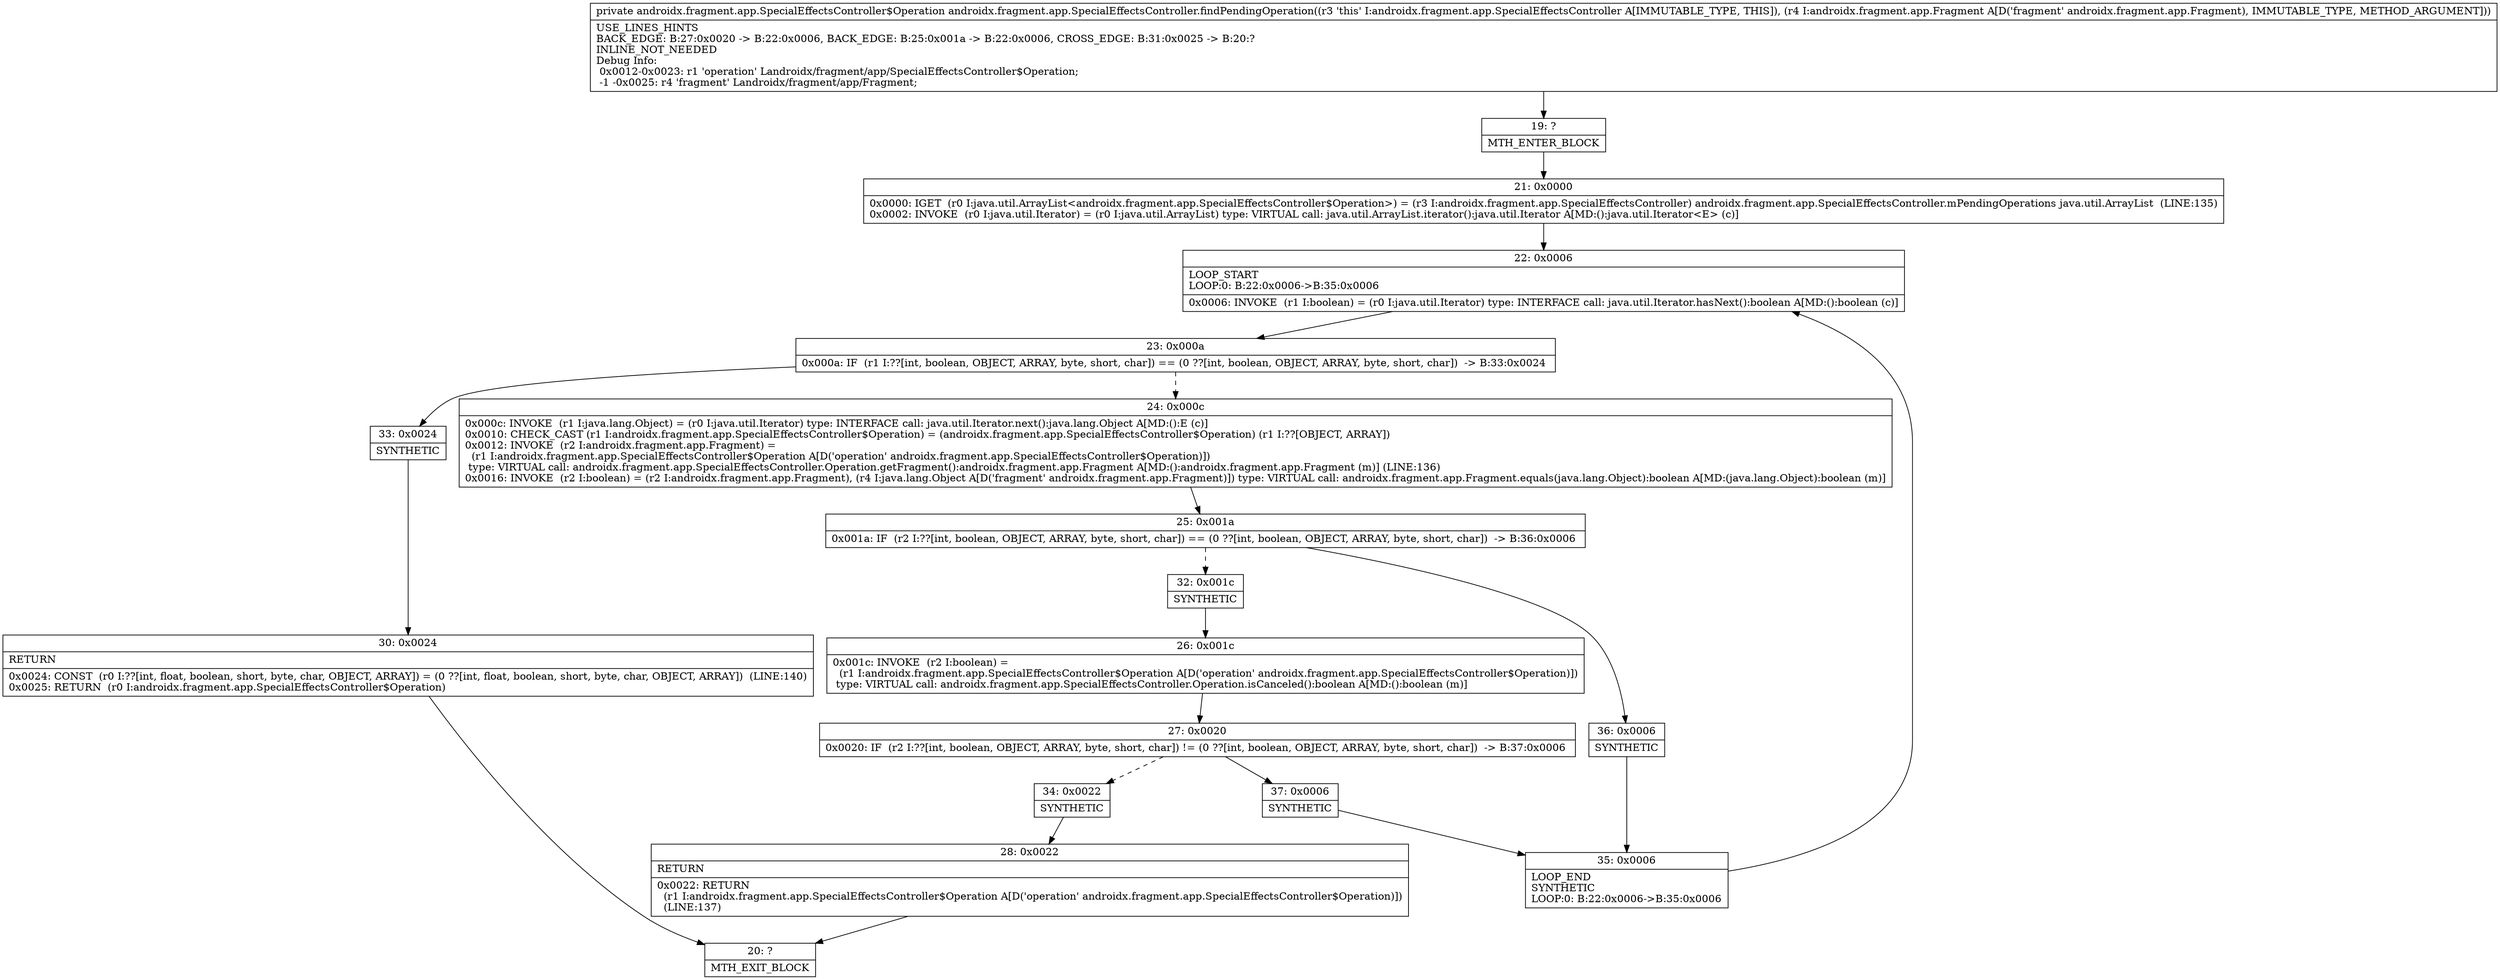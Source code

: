 digraph "CFG forandroidx.fragment.app.SpecialEffectsController.findPendingOperation(Landroidx\/fragment\/app\/Fragment;)Landroidx\/fragment\/app\/SpecialEffectsController$Operation;" {
Node_19 [shape=record,label="{19\:\ ?|MTH_ENTER_BLOCK\l}"];
Node_21 [shape=record,label="{21\:\ 0x0000|0x0000: IGET  (r0 I:java.util.ArrayList\<androidx.fragment.app.SpecialEffectsController$Operation\>) = (r3 I:androidx.fragment.app.SpecialEffectsController) androidx.fragment.app.SpecialEffectsController.mPendingOperations java.util.ArrayList  (LINE:135)\l0x0002: INVOKE  (r0 I:java.util.Iterator) = (r0 I:java.util.ArrayList) type: VIRTUAL call: java.util.ArrayList.iterator():java.util.Iterator A[MD:():java.util.Iterator\<E\> (c)]\l}"];
Node_22 [shape=record,label="{22\:\ 0x0006|LOOP_START\lLOOP:0: B:22:0x0006\-\>B:35:0x0006\l|0x0006: INVOKE  (r1 I:boolean) = (r0 I:java.util.Iterator) type: INTERFACE call: java.util.Iterator.hasNext():boolean A[MD:():boolean (c)]\l}"];
Node_23 [shape=record,label="{23\:\ 0x000a|0x000a: IF  (r1 I:??[int, boolean, OBJECT, ARRAY, byte, short, char]) == (0 ??[int, boolean, OBJECT, ARRAY, byte, short, char])  \-\> B:33:0x0024 \l}"];
Node_24 [shape=record,label="{24\:\ 0x000c|0x000c: INVOKE  (r1 I:java.lang.Object) = (r0 I:java.util.Iterator) type: INTERFACE call: java.util.Iterator.next():java.lang.Object A[MD:():E (c)]\l0x0010: CHECK_CAST (r1 I:androidx.fragment.app.SpecialEffectsController$Operation) = (androidx.fragment.app.SpecialEffectsController$Operation) (r1 I:??[OBJECT, ARRAY]) \l0x0012: INVOKE  (r2 I:androidx.fragment.app.Fragment) = \l  (r1 I:androidx.fragment.app.SpecialEffectsController$Operation A[D('operation' androidx.fragment.app.SpecialEffectsController$Operation)])\l type: VIRTUAL call: androidx.fragment.app.SpecialEffectsController.Operation.getFragment():androidx.fragment.app.Fragment A[MD:():androidx.fragment.app.Fragment (m)] (LINE:136)\l0x0016: INVOKE  (r2 I:boolean) = (r2 I:androidx.fragment.app.Fragment), (r4 I:java.lang.Object A[D('fragment' androidx.fragment.app.Fragment)]) type: VIRTUAL call: androidx.fragment.app.Fragment.equals(java.lang.Object):boolean A[MD:(java.lang.Object):boolean (m)]\l}"];
Node_25 [shape=record,label="{25\:\ 0x001a|0x001a: IF  (r2 I:??[int, boolean, OBJECT, ARRAY, byte, short, char]) == (0 ??[int, boolean, OBJECT, ARRAY, byte, short, char])  \-\> B:36:0x0006 \l}"];
Node_32 [shape=record,label="{32\:\ 0x001c|SYNTHETIC\l}"];
Node_26 [shape=record,label="{26\:\ 0x001c|0x001c: INVOKE  (r2 I:boolean) = \l  (r1 I:androidx.fragment.app.SpecialEffectsController$Operation A[D('operation' androidx.fragment.app.SpecialEffectsController$Operation)])\l type: VIRTUAL call: androidx.fragment.app.SpecialEffectsController.Operation.isCanceled():boolean A[MD:():boolean (m)]\l}"];
Node_27 [shape=record,label="{27\:\ 0x0020|0x0020: IF  (r2 I:??[int, boolean, OBJECT, ARRAY, byte, short, char]) != (0 ??[int, boolean, OBJECT, ARRAY, byte, short, char])  \-\> B:37:0x0006 \l}"];
Node_34 [shape=record,label="{34\:\ 0x0022|SYNTHETIC\l}"];
Node_28 [shape=record,label="{28\:\ 0x0022|RETURN\l|0x0022: RETURN  \l  (r1 I:androidx.fragment.app.SpecialEffectsController$Operation A[D('operation' androidx.fragment.app.SpecialEffectsController$Operation)])\l  (LINE:137)\l}"];
Node_20 [shape=record,label="{20\:\ ?|MTH_EXIT_BLOCK\l}"];
Node_37 [shape=record,label="{37\:\ 0x0006|SYNTHETIC\l}"];
Node_35 [shape=record,label="{35\:\ 0x0006|LOOP_END\lSYNTHETIC\lLOOP:0: B:22:0x0006\-\>B:35:0x0006\l}"];
Node_36 [shape=record,label="{36\:\ 0x0006|SYNTHETIC\l}"];
Node_33 [shape=record,label="{33\:\ 0x0024|SYNTHETIC\l}"];
Node_30 [shape=record,label="{30\:\ 0x0024|RETURN\l|0x0024: CONST  (r0 I:??[int, float, boolean, short, byte, char, OBJECT, ARRAY]) = (0 ??[int, float, boolean, short, byte, char, OBJECT, ARRAY])  (LINE:140)\l0x0025: RETURN  (r0 I:androidx.fragment.app.SpecialEffectsController$Operation) \l}"];
MethodNode[shape=record,label="{private androidx.fragment.app.SpecialEffectsController$Operation androidx.fragment.app.SpecialEffectsController.findPendingOperation((r3 'this' I:androidx.fragment.app.SpecialEffectsController A[IMMUTABLE_TYPE, THIS]), (r4 I:androidx.fragment.app.Fragment A[D('fragment' androidx.fragment.app.Fragment), IMMUTABLE_TYPE, METHOD_ARGUMENT]))  | USE_LINES_HINTS\lBACK_EDGE: B:27:0x0020 \-\> B:22:0x0006, BACK_EDGE: B:25:0x001a \-\> B:22:0x0006, CROSS_EDGE: B:31:0x0025 \-\> B:20:?\lINLINE_NOT_NEEDED\lDebug Info:\l  0x0012\-0x0023: r1 'operation' Landroidx\/fragment\/app\/SpecialEffectsController$Operation;\l  \-1 \-0x0025: r4 'fragment' Landroidx\/fragment\/app\/Fragment;\l}"];
MethodNode -> Node_19;Node_19 -> Node_21;
Node_21 -> Node_22;
Node_22 -> Node_23;
Node_23 -> Node_24[style=dashed];
Node_23 -> Node_33;
Node_24 -> Node_25;
Node_25 -> Node_32[style=dashed];
Node_25 -> Node_36;
Node_32 -> Node_26;
Node_26 -> Node_27;
Node_27 -> Node_34[style=dashed];
Node_27 -> Node_37;
Node_34 -> Node_28;
Node_28 -> Node_20;
Node_37 -> Node_35;
Node_35 -> Node_22;
Node_36 -> Node_35;
Node_33 -> Node_30;
Node_30 -> Node_20;
}

